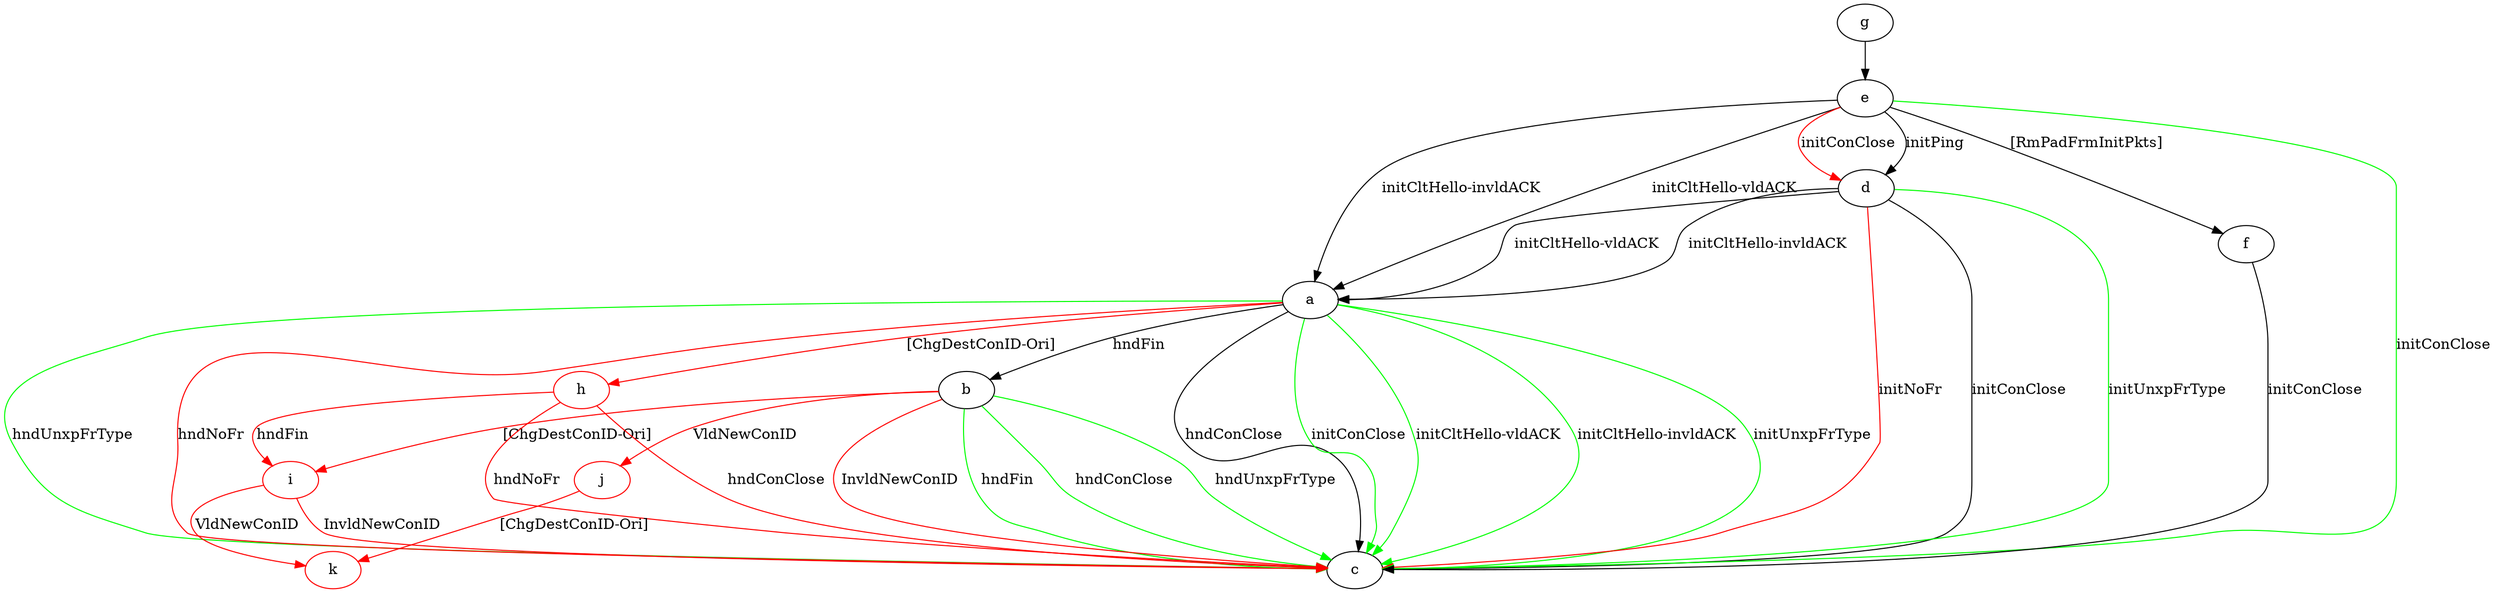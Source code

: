 digraph "" {
	a -> b	[key=0,
		label="hndFin "];
	a -> c	[key=0,
		label="hndConClose "];
	a -> c	[key=1,
		color=green,
		label="initConClose "];
	a -> c	[key=2,
		color=green,
		label="initCltHello-vldACK "];
	a -> c	[key=3,
		color=green,
		label="initCltHello-invldACK "];
	a -> c	[key=4,
		color=green,
		label="initUnxpFrType "];
	a -> c	[key=5,
		color=green,
		label="hndUnxpFrType "];
	a -> c	[key=6,
		color=red,
		label="hndNoFr "];
	h	[color=red];
	a -> h	[key=0,
		color=red,
		label="[ChgDestConID-Ori] "];
	b -> c	[key=0,
		color=green,
		label="hndFin "];
	b -> c	[key=1,
		color=green,
		label="hndConClose "];
	b -> c	[key=2,
		color=green,
		label="hndUnxpFrType "];
	b -> c	[key=3,
		color=red,
		label="InvldNewConID "];
	i	[color=red];
	b -> i	[key=0,
		color=red,
		label="[ChgDestConID-Ori] "];
	j	[color=red];
	b -> j	[key=0,
		color=red,
		label="VldNewConID "];
	d -> a	[key=0,
		label="initCltHello-vldACK "];
	d -> a	[key=1,
		label="initCltHello-invldACK "];
	d -> c	[key=0,
		label="initConClose "];
	d -> c	[key=1,
		color=green,
		label="initUnxpFrType "];
	d -> c	[key=2,
		color=red,
		label="initNoFr "];
	e -> a	[key=0,
		label="initCltHello-vldACK "];
	e -> a	[key=1,
		label="initCltHello-invldACK "];
	e -> c	[key=0,
		color=green,
		label="initConClose "];
	e -> d	[key=0,
		label="initPing "];
	e -> d	[key=1,
		color=red,
		label="initConClose "];
	e -> f	[key=0,
		label="[RmPadFrmInitPkts] "];
	f -> c	[key=0,
		label="initConClose "];
	g -> e	[key=0];
	h -> c	[key=0,
		color=red,
		label="hndConClose "];
	h -> c	[key=1,
		color=red,
		label="hndNoFr "];
	h -> i	[key=0,
		color=red,
		label="hndFin "];
	i -> c	[key=0,
		color=red,
		label="InvldNewConID "];
	k	[color=red];
	i -> k	[key=0,
		color=red,
		label="VldNewConID "];
	j -> k	[key=0,
		color=red,
		label="[ChgDestConID-Ori] "];
}

